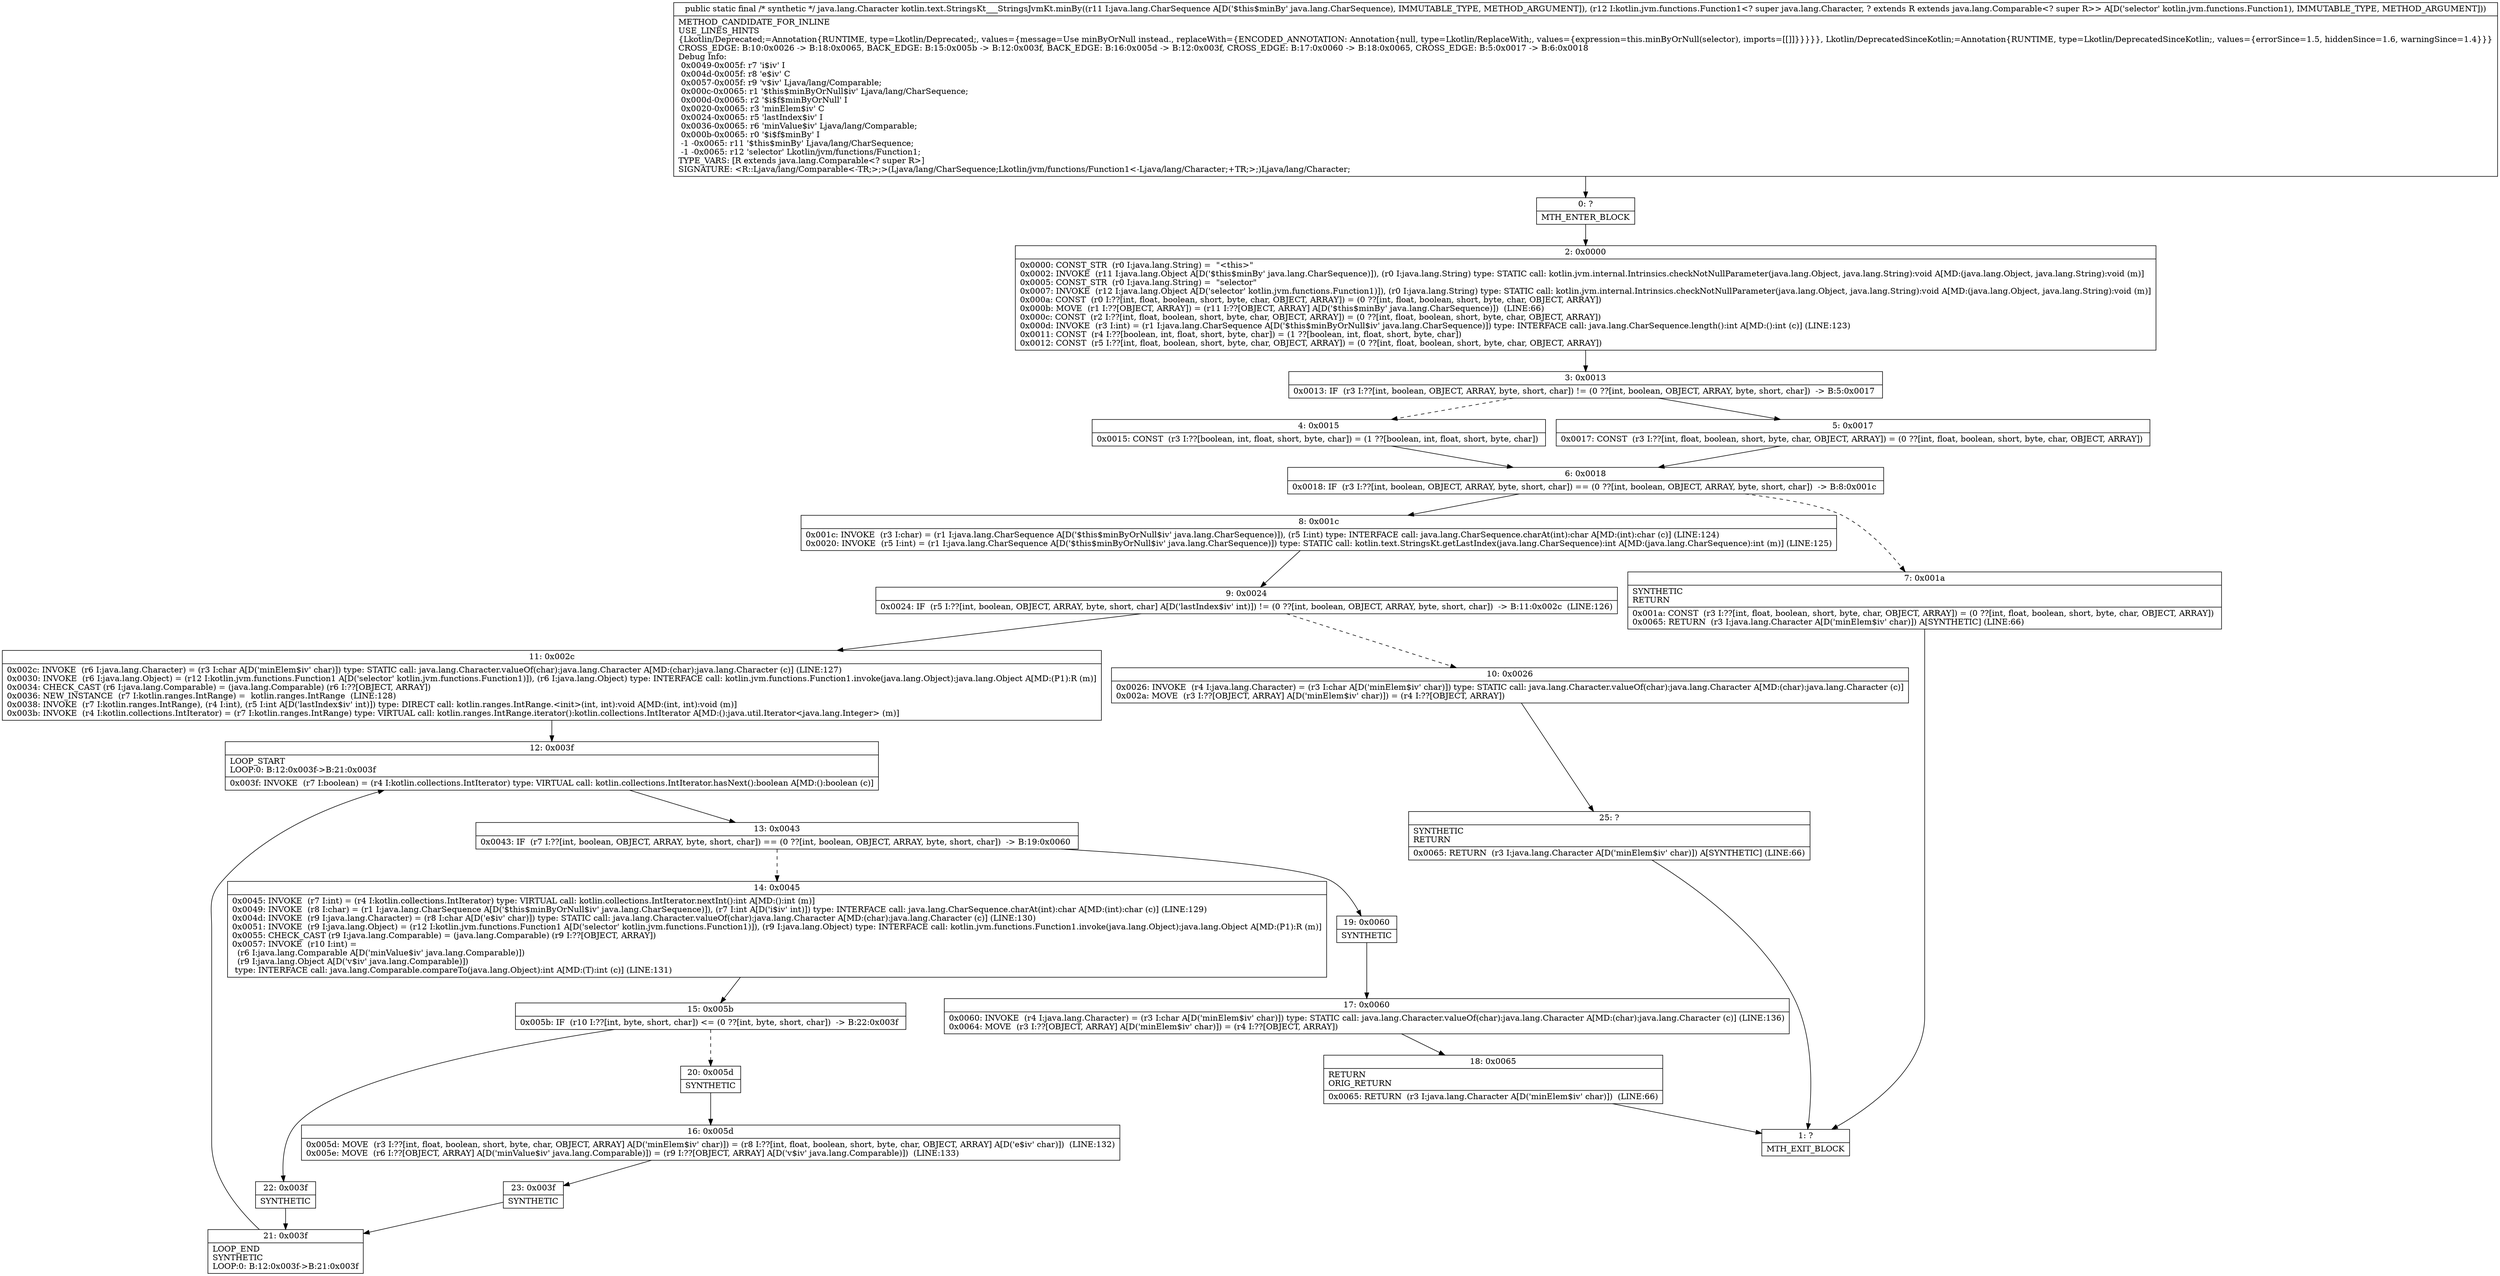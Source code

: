 digraph "CFG forkotlin.text.StringsKt___StringsJvmKt.minBy(Ljava\/lang\/CharSequence;Lkotlin\/jvm\/functions\/Function1;)Ljava\/lang\/Character;" {
Node_0 [shape=record,label="{0\:\ ?|MTH_ENTER_BLOCK\l}"];
Node_2 [shape=record,label="{2\:\ 0x0000|0x0000: CONST_STR  (r0 I:java.lang.String) =  \"\<this\>\" \l0x0002: INVOKE  (r11 I:java.lang.Object A[D('$this$minBy' java.lang.CharSequence)]), (r0 I:java.lang.String) type: STATIC call: kotlin.jvm.internal.Intrinsics.checkNotNullParameter(java.lang.Object, java.lang.String):void A[MD:(java.lang.Object, java.lang.String):void (m)]\l0x0005: CONST_STR  (r0 I:java.lang.String) =  \"selector\" \l0x0007: INVOKE  (r12 I:java.lang.Object A[D('selector' kotlin.jvm.functions.Function1)]), (r0 I:java.lang.String) type: STATIC call: kotlin.jvm.internal.Intrinsics.checkNotNullParameter(java.lang.Object, java.lang.String):void A[MD:(java.lang.Object, java.lang.String):void (m)]\l0x000a: CONST  (r0 I:??[int, float, boolean, short, byte, char, OBJECT, ARRAY]) = (0 ??[int, float, boolean, short, byte, char, OBJECT, ARRAY]) \l0x000b: MOVE  (r1 I:??[OBJECT, ARRAY]) = (r11 I:??[OBJECT, ARRAY] A[D('$this$minBy' java.lang.CharSequence)])  (LINE:66)\l0x000c: CONST  (r2 I:??[int, float, boolean, short, byte, char, OBJECT, ARRAY]) = (0 ??[int, float, boolean, short, byte, char, OBJECT, ARRAY]) \l0x000d: INVOKE  (r3 I:int) = (r1 I:java.lang.CharSequence A[D('$this$minByOrNull$iv' java.lang.CharSequence)]) type: INTERFACE call: java.lang.CharSequence.length():int A[MD:():int (c)] (LINE:123)\l0x0011: CONST  (r4 I:??[boolean, int, float, short, byte, char]) = (1 ??[boolean, int, float, short, byte, char]) \l0x0012: CONST  (r5 I:??[int, float, boolean, short, byte, char, OBJECT, ARRAY]) = (0 ??[int, float, boolean, short, byte, char, OBJECT, ARRAY]) \l}"];
Node_3 [shape=record,label="{3\:\ 0x0013|0x0013: IF  (r3 I:??[int, boolean, OBJECT, ARRAY, byte, short, char]) != (0 ??[int, boolean, OBJECT, ARRAY, byte, short, char])  \-\> B:5:0x0017 \l}"];
Node_4 [shape=record,label="{4\:\ 0x0015|0x0015: CONST  (r3 I:??[boolean, int, float, short, byte, char]) = (1 ??[boolean, int, float, short, byte, char]) \l}"];
Node_6 [shape=record,label="{6\:\ 0x0018|0x0018: IF  (r3 I:??[int, boolean, OBJECT, ARRAY, byte, short, char]) == (0 ??[int, boolean, OBJECT, ARRAY, byte, short, char])  \-\> B:8:0x001c \l}"];
Node_7 [shape=record,label="{7\:\ 0x001a|SYNTHETIC\lRETURN\l|0x001a: CONST  (r3 I:??[int, float, boolean, short, byte, char, OBJECT, ARRAY]) = (0 ??[int, float, boolean, short, byte, char, OBJECT, ARRAY]) \l0x0065: RETURN  (r3 I:java.lang.Character A[D('minElem$iv' char)]) A[SYNTHETIC] (LINE:66)\l}"];
Node_1 [shape=record,label="{1\:\ ?|MTH_EXIT_BLOCK\l}"];
Node_8 [shape=record,label="{8\:\ 0x001c|0x001c: INVOKE  (r3 I:char) = (r1 I:java.lang.CharSequence A[D('$this$minByOrNull$iv' java.lang.CharSequence)]), (r5 I:int) type: INTERFACE call: java.lang.CharSequence.charAt(int):char A[MD:(int):char (c)] (LINE:124)\l0x0020: INVOKE  (r5 I:int) = (r1 I:java.lang.CharSequence A[D('$this$minByOrNull$iv' java.lang.CharSequence)]) type: STATIC call: kotlin.text.StringsKt.getLastIndex(java.lang.CharSequence):int A[MD:(java.lang.CharSequence):int (m)] (LINE:125)\l}"];
Node_9 [shape=record,label="{9\:\ 0x0024|0x0024: IF  (r5 I:??[int, boolean, OBJECT, ARRAY, byte, short, char] A[D('lastIndex$iv' int)]) != (0 ??[int, boolean, OBJECT, ARRAY, byte, short, char])  \-\> B:11:0x002c  (LINE:126)\l}"];
Node_10 [shape=record,label="{10\:\ 0x0026|0x0026: INVOKE  (r4 I:java.lang.Character) = (r3 I:char A[D('minElem$iv' char)]) type: STATIC call: java.lang.Character.valueOf(char):java.lang.Character A[MD:(char):java.lang.Character (c)]\l0x002a: MOVE  (r3 I:??[OBJECT, ARRAY] A[D('minElem$iv' char)]) = (r4 I:??[OBJECT, ARRAY]) \l}"];
Node_25 [shape=record,label="{25\:\ ?|SYNTHETIC\lRETURN\l|0x0065: RETURN  (r3 I:java.lang.Character A[D('minElem$iv' char)]) A[SYNTHETIC] (LINE:66)\l}"];
Node_11 [shape=record,label="{11\:\ 0x002c|0x002c: INVOKE  (r6 I:java.lang.Character) = (r3 I:char A[D('minElem$iv' char)]) type: STATIC call: java.lang.Character.valueOf(char):java.lang.Character A[MD:(char):java.lang.Character (c)] (LINE:127)\l0x0030: INVOKE  (r6 I:java.lang.Object) = (r12 I:kotlin.jvm.functions.Function1 A[D('selector' kotlin.jvm.functions.Function1)]), (r6 I:java.lang.Object) type: INTERFACE call: kotlin.jvm.functions.Function1.invoke(java.lang.Object):java.lang.Object A[MD:(P1):R (m)]\l0x0034: CHECK_CAST (r6 I:java.lang.Comparable) = (java.lang.Comparable) (r6 I:??[OBJECT, ARRAY]) \l0x0036: NEW_INSTANCE  (r7 I:kotlin.ranges.IntRange) =  kotlin.ranges.IntRange  (LINE:128)\l0x0038: INVOKE  (r7 I:kotlin.ranges.IntRange), (r4 I:int), (r5 I:int A[D('lastIndex$iv' int)]) type: DIRECT call: kotlin.ranges.IntRange.\<init\>(int, int):void A[MD:(int, int):void (m)]\l0x003b: INVOKE  (r4 I:kotlin.collections.IntIterator) = (r7 I:kotlin.ranges.IntRange) type: VIRTUAL call: kotlin.ranges.IntRange.iterator():kotlin.collections.IntIterator A[MD:():java.util.Iterator\<java.lang.Integer\> (m)]\l}"];
Node_12 [shape=record,label="{12\:\ 0x003f|LOOP_START\lLOOP:0: B:12:0x003f\-\>B:21:0x003f\l|0x003f: INVOKE  (r7 I:boolean) = (r4 I:kotlin.collections.IntIterator) type: VIRTUAL call: kotlin.collections.IntIterator.hasNext():boolean A[MD:():boolean (c)]\l}"];
Node_13 [shape=record,label="{13\:\ 0x0043|0x0043: IF  (r7 I:??[int, boolean, OBJECT, ARRAY, byte, short, char]) == (0 ??[int, boolean, OBJECT, ARRAY, byte, short, char])  \-\> B:19:0x0060 \l}"];
Node_14 [shape=record,label="{14\:\ 0x0045|0x0045: INVOKE  (r7 I:int) = (r4 I:kotlin.collections.IntIterator) type: VIRTUAL call: kotlin.collections.IntIterator.nextInt():int A[MD:():int (m)]\l0x0049: INVOKE  (r8 I:char) = (r1 I:java.lang.CharSequence A[D('$this$minByOrNull$iv' java.lang.CharSequence)]), (r7 I:int A[D('i$iv' int)]) type: INTERFACE call: java.lang.CharSequence.charAt(int):char A[MD:(int):char (c)] (LINE:129)\l0x004d: INVOKE  (r9 I:java.lang.Character) = (r8 I:char A[D('e$iv' char)]) type: STATIC call: java.lang.Character.valueOf(char):java.lang.Character A[MD:(char):java.lang.Character (c)] (LINE:130)\l0x0051: INVOKE  (r9 I:java.lang.Object) = (r12 I:kotlin.jvm.functions.Function1 A[D('selector' kotlin.jvm.functions.Function1)]), (r9 I:java.lang.Object) type: INTERFACE call: kotlin.jvm.functions.Function1.invoke(java.lang.Object):java.lang.Object A[MD:(P1):R (m)]\l0x0055: CHECK_CAST (r9 I:java.lang.Comparable) = (java.lang.Comparable) (r9 I:??[OBJECT, ARRAY]) \l0x0057: INVOKE  (r10 I:int) = \l  (r6 I:java.lang.Comparable A[D('minValue$iv' java.lang.Comparable)])\l  (r9 I:java.lang.Object A[D('v$iv' java.lang.Comparable)])\l type: INTERFACE call: java.lang.Comparable.compareTo(java.lang.Object):int A[MD:(T):int (c)] (LINE:131)\l}"];
Node_15 [shape=record,label="{15\:\ 0x005b|0x005b: IF  (r10 I:??[int, byte, short, char]) \<= (0 ??[int, byte, short, char])  \-\> B:22:0x003f \l}"];
Node_20 [shape=record,label="{20\:\ 0x005d|SYNTHETIC\l}"];
Node_16 [shape=record,label="{16\:\ 0x005d|0x005d: MOVE  (r3 I:??[int, float, boolean, short, byte, char, OBJECT, ARRAY] A[D('minElem$iv' char)]) = (r8 I:??[int, float, boolean, short, byte, char, OBJECT, ARRAY] A[D('e$iv' char)])  (LINE:132)\l0x005e: MOVE  (r6 I:??[OBJECT, ARRAY] A[D('minValue$iv' java.lang.Comparable)]) = (r9 I:??[OBJECT, ARRAY] A[D('v$iv' java.lang.Comparable)])  (LINE:133)\l}"];
Node_23 [shape=record,label="{23\:\ 0x003f|SYNTHETIC\l}"];
Node_21 [shape=record,label="{21\:\ 0x003f|LOOP_END\lSYNTHETIC\lLOOP:0: B:12:0x003f\-\>B:21:0x003f\l}"];
Node_22 [shape=record,label="{22\:\ 0x003f|SYNTHETIC\l}"];
Node_19 [shape=record,label="{19\:\ 0x0060|SYNTHETIC\l}"];
Node_17 [shape=record,label="{17\:\ 0x0060|0x0060: INVOKE  (r4 I:java.lang.Character) = (r3 I:char A[D('minElem$iv' char)]) type: STATIC call: java.lang.Character.valueOf(char):java.lang.Character A[MD:(char):java.lang.Character (c)] (LINE:136)\l0x0064: MOVE  (r3 I:??[OBJECT, ARRAY] A[D('minElem$iv' char)]) = (r4 I:??[OBJECT, ARRAY]) \l}"];
Node_18 [shape=record,label="{18\:\ 0x0065|RETURN\lORIG_RETURN\l|0x0065: RETURN  (r3 I:java.lang.Character A[D('minElem$iv' char)])  (LINE:66)\l}"];
Node_5 [shape=record,label="{5\:\ 0x0017|0x0017: CONST  (r3 I:??[int, float, boolean, short, byte, char, OBJECT, ARRAY]) = (0 ??[int, float, boolean, short, byte, char, OBJECT, ARRAY]) \l}"];
MethodNode[shape=record,label="{public static final \/* synthetic *\/ java.lang.Character kotlin.text.StringsKt___StringsJvmKt.minBy((r11 I:java.lang.CharSequence A[D('$this$minBy' java.lang.CharSequence), IMMUTABLE_TYPE, METHOD_ARGUMENT]), (r12 I:kotlin.jvm.functions.Function1\<? super java.lang.Character, ? extends R extends java.lang.Comparable\<? super R\>\> A[D('selector' kotlin.jvm.functions.Function1), IMMUTABLE_TYPE, METHOD_ARGUMENT]))  | METHOD_CANDIDATE_FOR_INLINE\lUSE_LINES_HINTS\l\{Lkotlin\/Deprecated;=Annotation\{RUNTIME, type=Lkotlin\/Deprecated;, values=\{message=Use minByOrNull instead., replaceWith=\{ENCODED_ANNOTATION: Annotation\{null, type=Lkotlin\/ReplaceWith;, values=\{expression=this.minByOrNull(selector), imports=[[]]\}\}\}\}\}, Lkotlin\/DeprecatedSinceKotlin;=Annotation\{RUNTIME, type=Lkotlin\/DeprecatedSinceKotlin;, values=\{errorSince=1.5, hiddenSince=1.6, warningSince=1.4\}\}\}\lCROSS_EDGE: B:10:0x0026 \-\> B:18:0x0065, BACK_EDGE: B:15:0x005b \-\> B:12:0x003f, BACK_EDGE: B:16:0x005d \-\> B:12:0x003f, CROSS_EDGE: B:17:0x0060 \-\> B:18:0x0065, CROSS_EDGE: B:5:0x0017 \-\> B:6:0x0018\lDebug Info:\l  0x0049\-0x005f: r7 'i$iv' I\l  0x004d\-0x005f: r8 'e$iv' C\l  0x0057\-0x005f: r9 'v$iv' Ljava\/lang\/Comparable;\l  0x000c\-0x0065: r1 '$this$minByOrNull$iv' Ljava\/lang\/CharSequence;\l  0x000d\-0x0065: r2 '$i$f$minByOrNull' I\l  0x0020\-0x0065: r3 'minElem$iv' C\l  0x0024\-0x0065: r5 'lastIndex$iv' I\l  0x0036\-0x0065: r6 'minValue$iv' Ljava\/lang\/Comparable;\l  0x000b\-0x0065: r0 '$i$f$minBy' I\l  \-1 \-0x0065: r11 '$this$minBy' Ljava\/lang\/CharSequence;\l  \-1 \-0x0065: r12 'selector' Lkotlin\/jvm\/functions\/Function1;\lTYPE_VARS: [R extends java.lang.Comparable\<? super R\>]\lSIGNATURE: \<R::Ljava\/lang\/Comparable\<\-TR;\>;\>(Ljava\/lang\/CharSequence;Lkotlin\/jvm\/functions\/Function1\<\-Ljava\/lang\/Character;+TR;\>;)Ljava\/lang\/Character;\l}"];
MethodNode -> Node_0;Node_0 -> Node_2;
Node_2 -> Node_3;
Node_3 -> Node_4[style=dashed];
Node_3 -> Node_5;
Node_4 -> Node_6;
Node_6 -> Node_7[style=dashed];
Node_6 -> Node_8;
Node_7 -> Node_1;
Node_8 -> Node_9;
Node_9 -> Node_10[style=dashed];
Node_9 -> Node_11;
Node_10 -> Node_25;
Node_25 -> Node_1;
Node_11 -> Node_12;
Node_12 -> Node_13;
Node_13 -> Node_14[style=dashed];
Node_13 -> Node_19;
Node_14 -> Node_15;
Node_15 -> Node_20[style=dashed];
Node_15 -> Node_22;
Node_20 -> Node_16;
Node_16 -> Node_23;
Node_23 -> Node_21;
Node_21 -> Node_12;
Node_22 -> Node_21;
Node_19 -> Node_17;
Node_17 -> Node_18;
Node_18 -> Node_1;
Node_5 -> Node_6;
}

